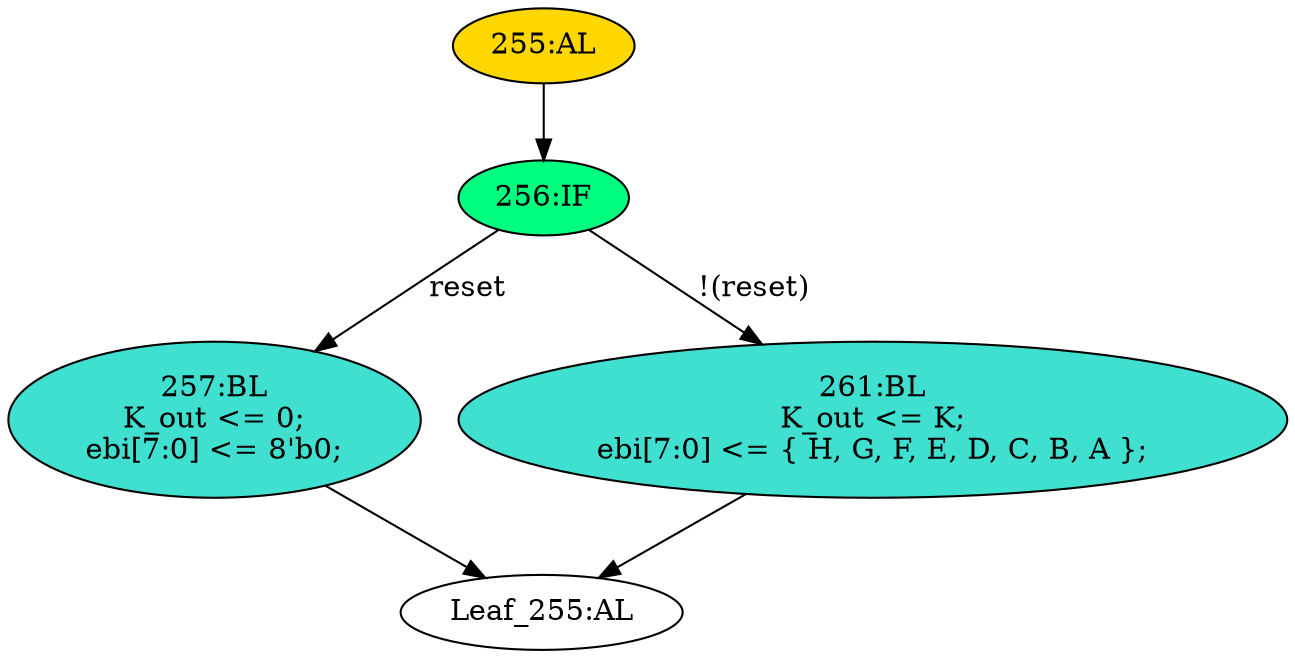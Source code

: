 strict digraph "" {
	node [label="\N"];
	"256:IF"	 [ast="<pyverilog.vparser.ast.IfStatement object at 0x7f14ceedff90>",
		fillcolor=springgreen,
		label="256:IF",
		statements="[]",
		style=filled,
		typ=IfStatement];
	"257:BL"	 [ast="<pyverilog.vparser.ast.Block object at 0x7f14ceedfdd0>",
		fillcolor=turquoise,
		label="257:BL
K_out <= 0;
ebi[7:0] <= 8'b0;",
		statements="[<pyverilog.vparser.ast.NonblockingSubstitution object at 0x7f14ceedfa50>, <pyverilog.vparser.ast.NonblockingSubstitution object \
at 0x7f14ceedfbd0>]",
		style=filled,
		typ=Block];
	"256:IF" -> "257:BL"	 [cond="['reset']",
		label=reset,
		lineno=256];
	"261:BL"	 [ast="<pyverilog.vparser.ast.Block object at 0x7f14ceede050>",
		fillcolor=turquoise,
		label="261:BL
K_out <= K;
ebi[7:0] <= { H, G, F, E, D, C, B, A };",
		statements="[<pyverilog.vparser.ast.NonblockingSubstitution object at 0x7f14ceede090>, <pyverilog.vparser.ast.NonblockingSubstitution object \
at 0x7f14ceede1d0>]",
		style=filled,
		typ=Block];
	"256:IF" -> "261:BL"	 [cond="['reset']",
		label="!(reset)",
		lineno=256];
	"255:AL"	 [ast="<pyverilog.vparser.ast.Always object at 0x7f14ceedfe10>",
		clk_sens=True,
		fillcolor=gold,
		label="255:AL",
		sens="['RBYTECLK', 'reset']",
		statements="[]",
		style=filled,
		typ=Always,
		use_var="['reset', 'A', 'C', 'B', 'E', 'D', 'G', 'F', 'H', 'K']"];
	"255:AL" -> "256:IF"	 [cond="[]",
		lineno=None];
	"Leaf_255:AL"	 [def_var="['ebi', 'K_out']",
		label="Leaf_255:AL"];
	"257:BL" -> "Leaf_255:AL"	 [cond="[]",
		lineno=None];
	"261:BL" -> "Leaf_255:AL"	 [cond="[]",
		lineno=None];
}
